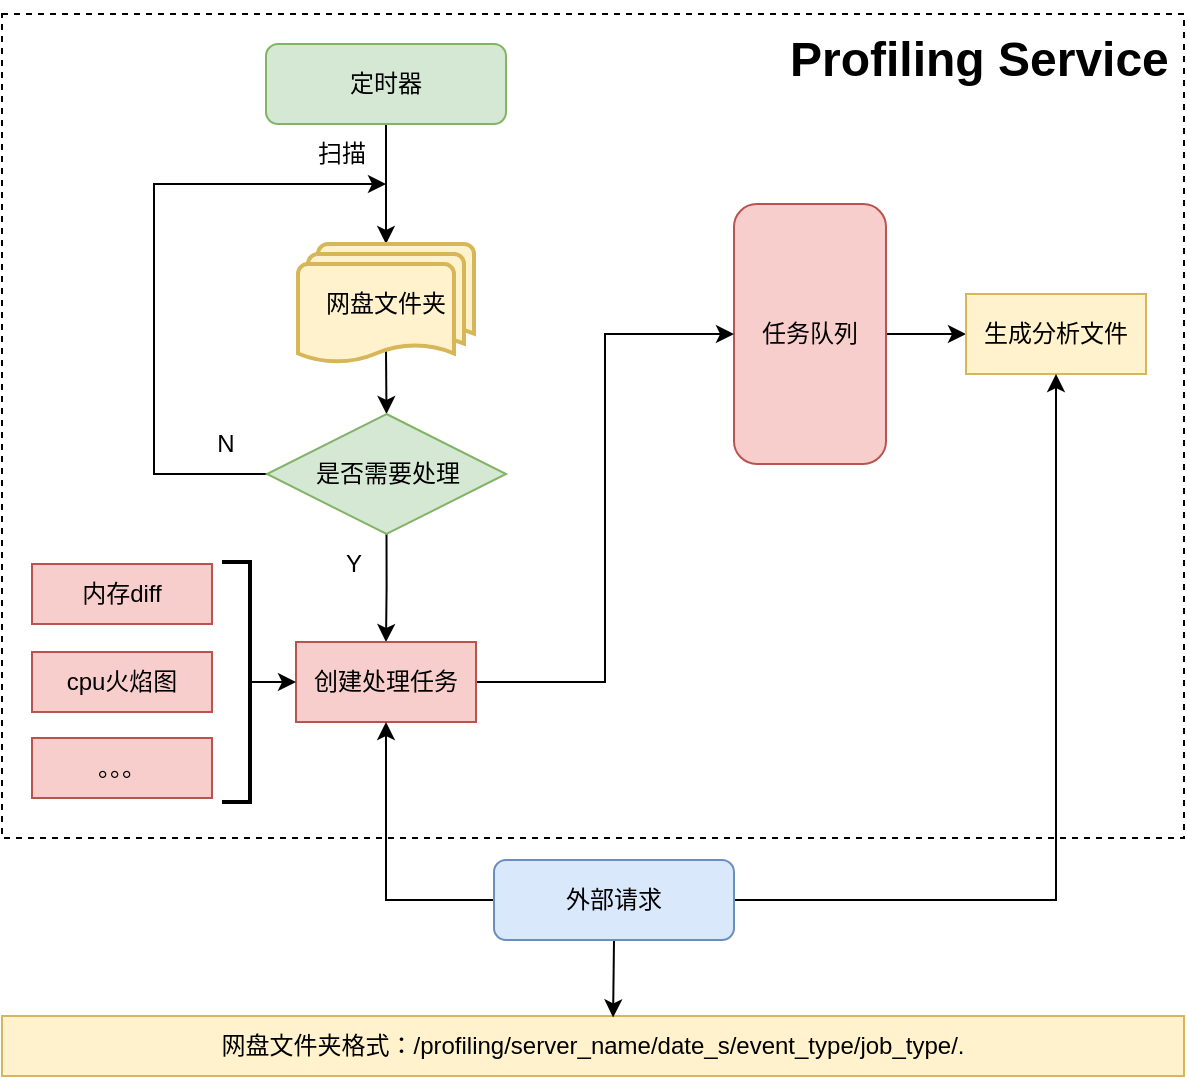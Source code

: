 <mxfile version="15.3.1" type="github">
  <diagram id="C5RBs43oDa-KdzZeNtuy" name="Page-1">
    <mxGraphModel dx="895" dy="575" grid="0" gridSize="10" guides="1" tooltips="1" connect="1" arrows="1" fold="1" page="1" pageScale="1" pageWidth="827" pageHeight="1169" math="0" shadow="0">
      <root>
        <mxCell id="WIyWlLk6GJQsqaUBKTNV-0" />
        <mxCell id="WIyWlLk6GJQsqaUBKTNV-1" parent="WIyWlLk6GJQsqaUBKTNV-0" />
        <mxCell id="CzLK94wb_cirYh5jQj2z-51" value="" style="rounded=0;whiteSpace=wrap;html=1;fillColor=#FFFFFF;dashed=1;" vertex="1" parent="WIyWlLk6GJQsqaUBKTNV-1">
          <mxGeometry x="34" y="75" width="591" height="412" as="geometry" />
        </mxCell>
        <mxCell id="CzLK94wb_cirYh5jQj2z-20" style="edgeStyle=orthogonalEdgeStyle;rounded=0;orthogonalLoop=1;jettySize=auto;html=1;exitX=0.5;exitY=1;exitDx=0;exitDy=0;entryX=0.5;entryY=0;entryDx=0;entryDy=0;entryPerimeter=0;" edge="1" parent="WIyWlLk6GJQsqaUBKTNV-1" source="CzLK94wb_cirYh5jQj2z-0" target="CzLK94wb_cirYh5jQj2z-8">
          <mxGeometry relative="1" as="geometry" />
        </mxCell>
        <mxCell id="CzLK94wb_cirYh5jQj2z-0" value="定时器" style="rounded=1;whiteSpace=wrap;html=1;fontSize=12;glass=0;strokeWidth=1;shadow=0;fillColor=#d5e8d4;strokeColor=#82b366;" vertex="1" parent="WIyWlLk6GJQsqaUBKTNV-1">
          <mxGeometry x="166" y="90" width="120" height="40" as="geometry" />
        </mxCell>
        <mxCell id="CzLK94wb_cirYh5jQj2z-1" value="内存diff" style="rounded=0;whiteSpace=wrap;html=1;fillColor=#f8cecc;strokeColor=#b85450;" vertex="1" parent="WIyWlLk6GJQsqaUBKTNV-1">
          <mxGeometry x="49" y="350" width="90" height="30" as="geometry" />
        </mxCell>
        <mxCell id="CzLK94wb_cirYh5jQj2z-3" value="cpu火焰图" style="rounded=0;whiteSpace=wrap;html=1;fillColor=#f8cecc;strokeColor=#b85450;" vertex="1" parent="WIyWlLk6GJQsqaUBKTNV-1">
          <mxGeometry x="49" y="394" width="90" height="30" as="geometry" />
        </mxCell>
        <mxCell id="CzLK94wb_cirYh5jQj2z-19" style="edgeStyle=orthogonalEdgeStyle;rounded=0;orthogonalLoop=1;jettySize=auto;html=1;exitX=0.5;exitY=0.88;exitDx=0;exitDy=0;exitPerimeter=0;entryX=0.5;entryY=0;entryDx=0;entryDy=0;" edge="1" parent="WIyWlLk6GJQsqaUBKTNV-1" source="CzLK94wb_cirYh5jQj2z-8" target="CzLK94wb_cirYh5jQj2z-18">
          <mxGeometry relative="1" as="geometry" />
        </mxCell>
        <mxCell id="CzLK94wb_cirYh5jQj2z-8" value="网盘文件夹" style="strokeWidth=2;html=1;shape=mxgraph.flowchart.multi-document;whiteSpace=wrap;fillColor=#fff2cc;strokeColor=#d6b656;" vertex="1" parent="WIyWlLk6GJQsqaUBKTNV-1">
          <mxGeometry x="182" y="190" width="88" height="60" as="geometry" />
        </mxCell>
        <mxCell id="CzLK94wb_cirYh5jQj2z-30" style="edgeStyle=orthogonalEdgeStyle;rounded=0;orthogonalLoop=1;jettySize=auto;html=1;exitX=1;exitY=0.5;exitDx=0;exitDy=0;entryX=0;entryY=0.5;entryDx=0;entryDy=0;" edge="1" parent="WIyWlLk6GJQsqaUBKTNV-1" source="CzLK94wb_cirYh5jQj2z-9" target="CzLK94wb_cirYh5jQj2z-29">
          <mxGeometry relative="1" as="geometry" />
        </mxCell>
        <mxCell id="CzLK94wb_cirYh5jQj2z-9" value="任务队列" style="rounded=1;whiteSpace=wrap;html=1;fontSize=12;glass=0;strokeWidth=1;shadow=0;fillColor=#f8cecc;strokeColor=#b85450;" vertex="1" parent="WIyWlLk6GJQsqaUBKTNV-1">
          <mxGeometry x="400" y="170" width="76" height="130" as="geometry" />
        </mxCell>
        <mxCell id="CzLK94wb_cirYh5jQj2z-14" value="扫描" style="text;html=1;strokeColor=none;fillColor=none;align=center;verticalAlign=middle;whiteSpace=wrap;rounded=0;" vertex="1" parent="WIyWlLk6GJQsqaUBKTNV-1">
          <mxGeometry x="184" y="135" width="40" height="20" as="geometry" />
        </mxCell>
        <mxCell id="CzLK94wb_cirYh5jQj2z-22" style="edgeStyle=orthogonalEdgeStyle;rounded=0;orthogonalLoop=1;jettySize=auto;html=1;exitX=0;exitY=0.5;exitDx=0;exitDy=0;" edge="1" parent="WIyWlLk6GJQsqaUBKTNV-1" source="CzLK94wb_cirYh5jQj2z-18">
          <mxGeometry relative="1" as="geometry">
            <mxPoint x="226" y="160" as="targetPoint" />
            <Array as="points">
              <mxPoint x="110" y="305" />
              <mxPoint x="110" y="160" />
            </Array>
          </mxGeometry>
        </mxCell>
        <mxCell id="CzLK94wb_cirYh5jQj2z-33" style="edgeStyle=orthogonalEdgeStyle;rounded=0;orthogonalLoop=1;jettySize=auto;html=1;exitX=0.5;exitY=1;exitDx=0;exitDy=0;entryX=0.5;entryY=0;entryDx=0;entryDy=0;" edge="1" parent="WIyWlLk6GJQsqaUBKTNV-1" source="CzLK94wb_cirYh5jQj2z-18" target="CzLK94wb_cirYh5jQj2z-32">
          <mxGeometry relative="1" as="geometry" />
        </mxCell>
        <mxCell id="CzLK94wb_cirYh5jQj2z-18" value="是否需要处理" style="rhombus;whiteSpace=wrap;html=1;fillColor=#d5e8d4;strokeColor=#82b366;" vertex="1" parent="WIyWlLk6GJQsqaUBKTNV-1">
          <mxGeometry x="166.5" y="275" width="119.5" height="60" as="geometry" />
        </mxCell>
        <mxCell id="CzLK94wb_cirYh5jQj2z-23" value="N" style="text;html=1;strokeColor=none;fillColor=none;align=center;verticalAlign=middle;whiteSpace=wrap;rounded=0;" vertex="1" parent="WIyWlLk6GJQsqaUBKTNV-1">
          <mxGeometry x="126" y="280" width="40" height="20" as="geometry" />
        </mxCell>
        <mxCell id="CzLK94wb_cirYh5jQj2z-25" value="Y" style="text;html=1;strokeColor=none;fillColor=none;align=center;verticalAlign=middle;whiteSpace=wrap;rounded=0;" vertex="1" parent="WIyWlLk6GJQsqaUBKTNV-1">
          <mxGeometry x="190" y="340" width="40" height="20" as="geometry" />
        </mxCell>
        <mxCell id="CzLK94wb_cirYh5jQj2z-29" value="生成分析文件" style="rounded=0;whiteSpace=wrap;html=1;fillColor=#fff2cc;strokeColor=#d6b656;" vertex="1" parent="WIyWlLk6GJQsqaUBKTNV-1">
          <mxGeometry x="516" y="215" width="90" height="40" as="geometry" />
        </mxCell>
        <mxCell id="CzLK94wb_cirYh5jQj2z-37" style="edgeStyle=orthogonalEdgeStyle;rounded=0;orthogonalLoop=1;jettySize=auto;html=1;exitX=1;exitY=0.5;exitDx=0;exitDy=0;entryX=0;entryY=0.5;entryDx=0;entryDy=0;" edge="1" parent="WIyWlLk6GJQsqaUBKTNV-1" source="CzLK94wb_cirYh5jQj2z-32" target="CzLK94wb_cirYh5jQj2z-9">
          <mxGeometry relative="1" as="geometry" />
        </mxCell>
        <mxCell id="CzLK94wb_cirYh5jQj2z-32" value="创建处理任务" style="rounded=0;whiteSpace=wrap;html=1;fillColor=#f8cecc;strokeColor=#b85450;" vertex="1" parent="WIyWlLk6GJQsqaUBKTNV-1">
          <mxGeometry x="181" y="389" width="90" height="40" as="geometry" />
        </mxCell>
        <mxCell id="CzLK94wb_cirYh5jQj2z-42" style="edgeStyle=orthogonalEdgeStyle;rounded=0;orthogonalLoop=1;jettySize=auto;html=1;exitX=0;exitY=0.5;exitDx=0;exitDy=0;exitPerimeter=0;entryX=0;entryY=0.5;entryDx=0;entryDy=0;" edge="1" parent="WIyWlLk6GJQsqaUBKTNV-1" source="CzLK94wb_cirYh5jQj2z-38" target="CzLK94wb_cirYh5jQj2z-32">
          <mxGeometry relative="1" as="geometry" />
        </mxCell>
        <mxCell id="CzLK94wb_cirYh5jQj2z-38" value="" style="strokeWidth=2;html=1;shape=mxgraph.flowchart.annotation_1;align=left;pointerEvents=1;rotation=-180;" vertex="1" parent="WIyWlLk6GJQsqaUBKTNV-1">
          <mxGeometry x="144" y="349" width="14" height="120" as="geometry" />
        </mxCell>
        <mxCell id="CzLK94wb_cirYh5jQj2z-40" value="。。。" style="rounded=0;whiteSpace=wrap;html=1;fillColor=#f8cecc;strokeColor=#b85450;" vertex="1" parent="WIyWlLk6GJQsqaUBKTNV-1">
          <mxGeometry x="49" y="437" width="90" height="30" as="geometry" />
        </mxCell>
        <mxCell id="CzLK94wb_cirYh5jQj2z-44" value="网盘文件夹格式：/profiling/server_name/date_s/event_type/job_type/." style="rounded=0;whiteSpace=wrap;html=1;fillColor=#fff2cc;strokeColor=#d6b656;" vertex="1" parent="WIyWlLk6GJQsqaUBKTNV-1">
          <mxGeometry x="34" y="576" width="591" height="30" as="geometry" />
        </mxCell>
        <mxCell id="CzLK94wb_cirYh5jQj2z-48" style="edgeStyle=orthogonalEdgeStyle;rounded=0;orthogonalLoop=1;jettySize=auto;html=1;exitX=1;exitY=0.5;exitDx=0;exitDy=0;entryX=0.5;entryY=1;entryDx=0;entryDy=0;" edge="1" parent="WIyWlLk6GJQsqaUBKTNV-1" source="CzLK94wb_cirYh5jQj2z-46" target="CzLK94wb_cirYh5jQj2z-29">
          <mxGeometry relative="1" as="geometry" />
        </mxCell>
        <mxCell id="CzLK94wb_cirYh5jQj2z-52" style="edgeStyle=orthogonalEdgeStyle;rounded=0;orthogonalLoop=1;jettySize=auto;html=1;exitX=0;exitY=0.5;exitDx=0;exitDy=0;entryX=0.5;entryY=1;entryDx=0;entryDy=0;" edge="1" parent="WIyWlLk6GJQsqaUBKTNV-1" source="CzLK94wb_cirYh5jQj2z-46" target="CzLK94wb_cirYh5jQj2z-32">
          <mxGeometry relative="1" as="geometry" />
        </mxCell>
        <mxCell id="CzLK94wb_cirYh5jQj2z-55" style="edgeStyle=orthogonalEdgeStyle;rounded=0;orthogonalLoop=1;jettySize=auto;html=1;exitX=0.5;exitY=1;exitDx=0;exitDy=0;entryX=0.517;entryY=0.024;entryDx=0;entryDy=0;entryPerimeter=0;" edge="1" parent="WIyWlLk6GJQsqaUBKTNV-1" source="CzLK94wb_cirYh5jQj2z-46" target="CzLK94wb_cirYh5jQj2z-44">
          <mxGeometry relative="1" as="geometry" />
        </mxCell>
        <mxCell id="CzLK94wb_cirYh5jQj2z-46" value="外部请求" style="rounded=1;whiteSpace=wrap;html=1;fontSize=12;glass=0;strokeWidth=1;shadow=0;fillColor=#dae8fc;strokeColor=#6c8ebf;" vertex="1" parent="WIyWlLk6GJQsqaUBKTNV-1">
          <mxGeometry x="280" y="498" width="120" height="40" as="geometry" />
        </mxCell>
        <mxCell id="CzLK94wb_cirYh5jQj2z-53" value="&lt;h1&gt;Profiling Service&lt;/h1&gt;" style="text;html=1;strokeColor=none;fillColor=none;spacing=5;spacingTop=-20;whiteSpace=wrap;overflow=hidden;rounded=0;dashed=1;" vertex="1" parent="WIyWlLk6GJQsqaUBKTNV-1">
          <mxGeometry x="423" y="78" width="202" height="52" as="geometry" />
        </mxCell>
      </root>
    </mxGraphModel>
  </diagram>
</mxfile>
